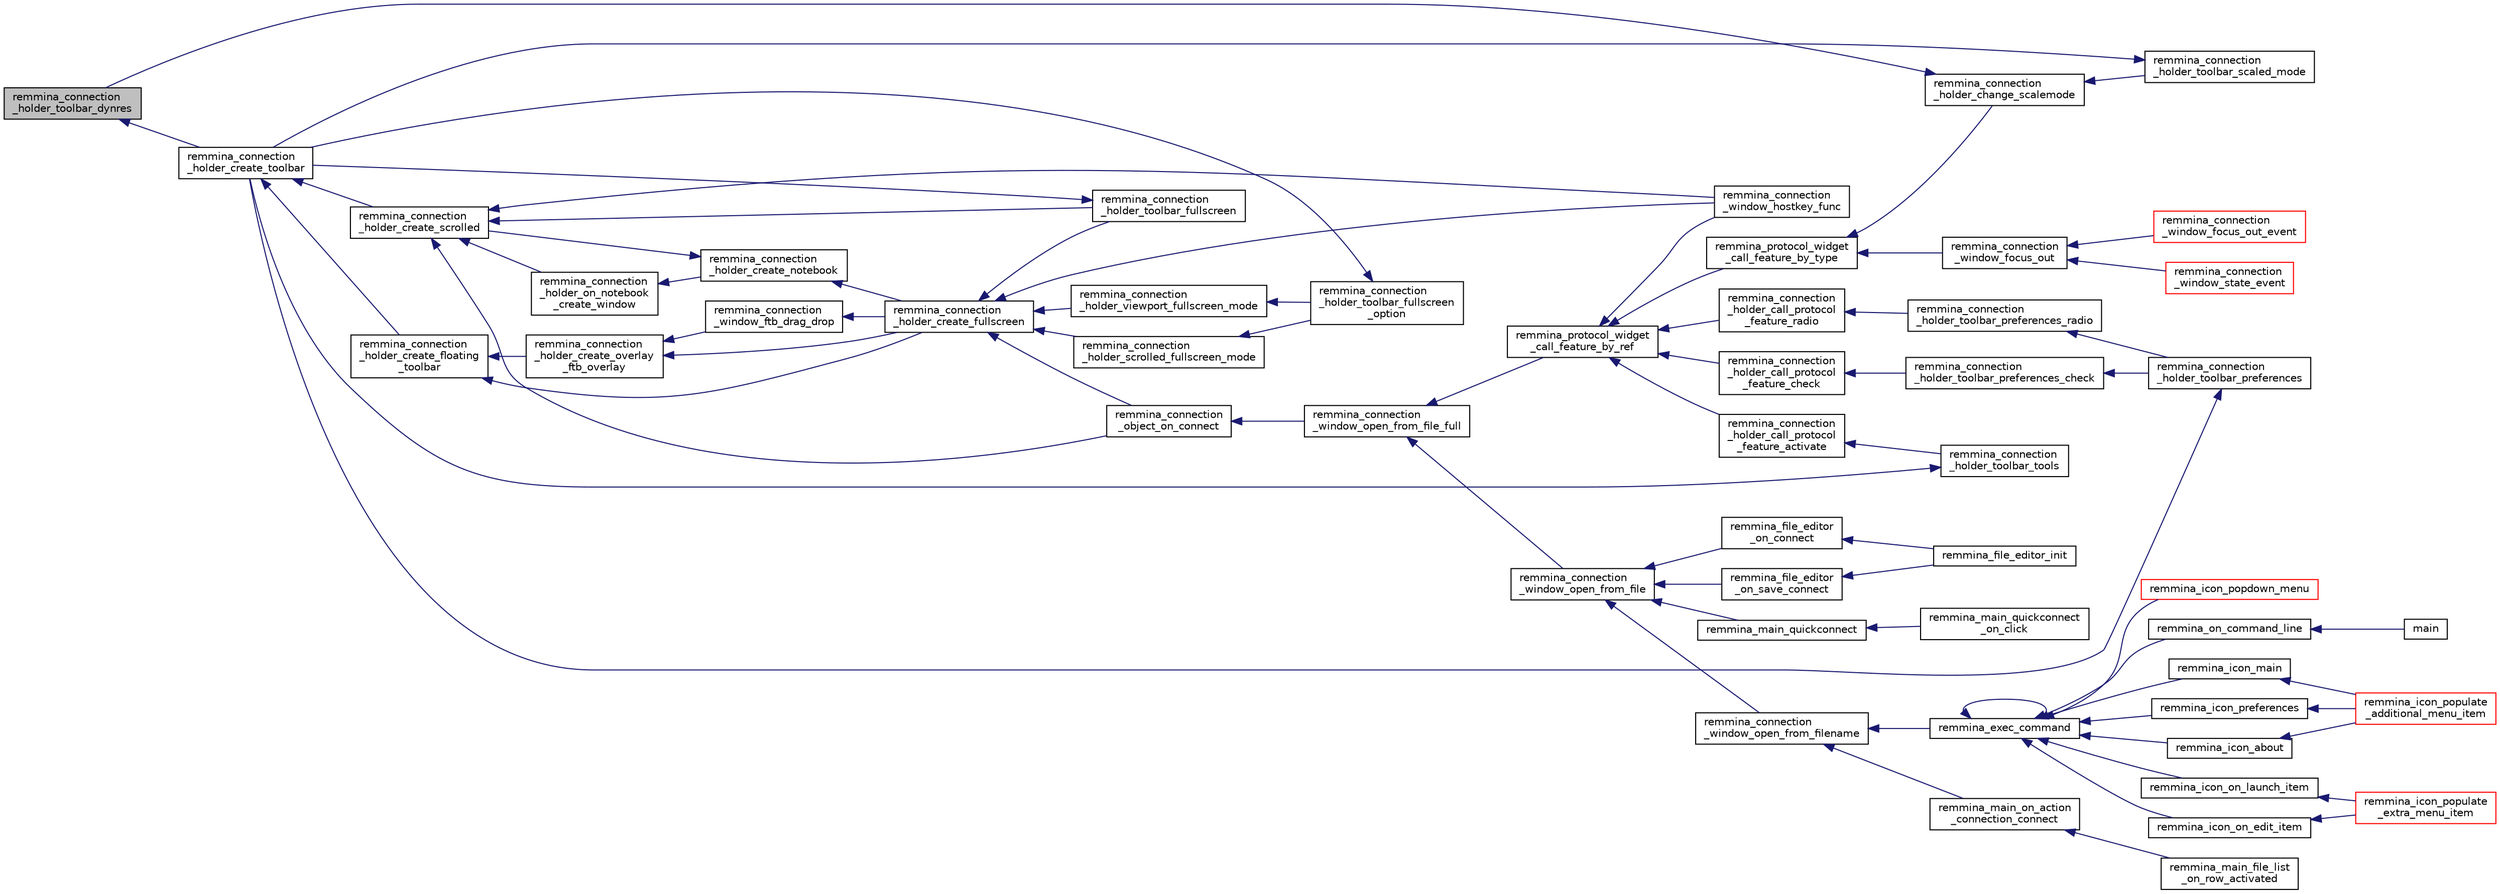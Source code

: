 digraph "remmina_connection_holder_toolbar_dynres"
{
  edge [fontname="Helvetica",fontsize="10",labelfontname="Helvetica",labelfontsize="10"];
  node [fontname="Helvetica",fontsize="10",shape=record];
  rankdir="LR";
  Node6748 [label="remmina_connection\l_holder_toolbar_dynres",height=0.2,width=0.4,color="black", fillcolor="grey75", style="filled", fontcolor="black"];
  Node6748 -> Node6749 [dir="back",color="midnightblue",fontsize="10",style="solid",fontname="Helvetica"];
  Node6749 [label="remmina_connection\l_holder_create_toolbar",height=0.2,width=0.4,color="black", fillcolor="white", style="filled",URL="$remmina__connection__window_8c.html#af8138da72278e9e9000276e08a6fd984"];
  Node6749 -> Node6750 [dir="back",color="midnightblue",fontsize="10",style="solid",fontname="Helvetica"];
  Node6750 [label="remmina_connection\l_holder_create_floating\l_toolbar",height=0.2,width=0.4,color="black", fillcolor="white", style="filled",URL="$remmina__connection__window_8c.html#a967dca6c1876afc3e6bcb763f9709d43"];
  Node6750 -> Node6751 [dir="back",color="midnightblue",fontsize="10",style="solid",fontname="Helvetica"];
  Node6751 [label="remmina_connection\l_holder_create_overlay\l_ftb_overlay",height=0.2,width=0.4,color="black", fillcolor="white", style="filled",URL="$remmina__connection__window_8c.html#ab2edcb806312b3367c70fbb13c383ae0"];
  Node6751 -> Node6752 [dir="back",color="midnightblue",fontsize="10",style="solid",fontname="Helvetica"];
  Node6752 [label="remmina_connection\l_window_ftb_drag_drop",height=0.2,width=0.4,color="black", fillcolor="white", style="filled",URL="$remmina__connection__window_8c.html#a15c9b2bd929f8f2bb64d0bb6fa60f067"];
  Node6752 -> Node6753 [dir="back",color="midnightblue",fontsize="10",style="solid",fontname="Helvetica"];
  Node6753 [label="remmina_connection\l_holder_create_fullscreen",height=0.2,width=0.4,color="black", fillcolor="white", style="filled",URL="$remmina__connection__window_8c.html#ae67ca4d276339723c1ff87fc224eaccf"];
  Node6753 -> Node6754 [dir="back",color="midnightblue",fontsize="10",style="solid",fontname="Helvetica"];
  Node6754 [label="remmina_connection\l_holder_toolbar_fullscreen",height=0.2,width=0.4,color="black", fillcolor="white", style="filled",URL="$remmina__connection__window_8c.html#a02ac20f50f1b7b816bd7208127efdbee"];
  Node6754 -> Node6749 [dir="back",color="midnightblue",fontsize="10",style="solid",fontname="Helvetica"];
  Node6753 -> Node6755 [dir="back",color="midnightblue",fontsize="10",style="solid",fontname="Helvetica"];
  Node6755 [label="remmina_connection\l_holder_viewport_fullscreen_mode",height=0.2,width=0.4,color="black", fillcolor="white", style="filled",URL="$remmina__connection__window_8c.html#a0e99d0ff8c39f2c6de508eee9ef498c5"];
  Node6755 -> Node6756 [dir="back",color="midnightblue",fontsize="10",style="solid",fontname="Helvetica"];
  Node6756 [label="remmina_connection\l_holder_toolbar_fullscreen\l_option",height=0.2,width=0.4,color="black", fillcolor="white", style="filled",URL="$remmina__connection__window_8c.html#a1415cdcbed0e6fe9a7978586bf132207"];
  Node6756 -> Node6749 [dir="back",color="midnightblue",fontsize="10",style="solid",fontname="Helvetica"];
  Node6753 -> Node6757 [dir="back",color="midnightblue",fontsize="10",style="solid",fontname="Helvetica"];
  Node6757 [label="remmina_connection\l_holder_scrolled_fullscreen_mode",height=0.2,width=0.4,color="black", fillcolor="white", style="filled",URL="$remmina__connection__window_8c.html#aa25cae5c0e15e13b817b925e42a044a9"];
  Node6757 -> Node6756 [dir="back",color="midnightblue",fontsize="10",style="solid",fontname="Helvetica"];
  Node6753 -> Node6758 [dir="back",color="midnightblue",fontsize="10",style="solid",fontname="Helvetica"];
  Node6758 [label="remmina_connection\l_window_hostkey_func",height=0.2,width=0.4,color="black", fillcolor="white", style="filled",URL="$remmina__connection__window_8c.html#abef663d930076deb3105f86dabe2a9c3"];
  Node6753 -> Node6759 [dir="back",color="midnightblue",fontsize="10",style="solid",fontname="Helvetica"];
  Node6759 [label="remmina_connection\l_object_on_connect",height=0.2,width=0.4,color="black", fillcolor="white", style="filled",URL="$remmina__connection__window_8c.html#a0ad685a873ecef95ec13caba17e0c22e"];
  Node6759 -> Node6760 [dir="back",color="midnightblue",fontsize="10",style="solid",fontname="Helvetica"];
  Node6760 [label="remmina_connection\l_window_open_from_file_full",height=0.2,width=0.4,color="black", fillcolor="white", style="filled",URL="$remmina__connection__window_8h.html#adbf2b670ca3bae96a99cb0b36021a961"];
  Node6760 -> Node6761 [dir="back",color="midnightblue",fontsize="10",style="solid",fontname="Helvetica"];
  Node6761 [label="remmina_connection\l_window_open_from_file",height=0.2,width=0.4,color="black", fillcolor="white", style="filled",URL="$remmina__connection__window_8h.html#a1c7f722a89609523cc4de079cc82f23c"];
  Node6761 -> Node6762 [dir="back",color="midnightblue",fontsize="10",style="solid",fontname="Helvetica"];
  Node6762 [label="remmina_connection\l_window_open_from_filename",height=0.2,width=0.4,color="black", fillcolor="white", style="filled",URL="$remmina__connection__window_8h.html#ab0ed27ef360efc7d92906cbabf9da5db"];
  Node6762 -> Node6763 [dir="back",color="midnightblue",fontsize="10",style="solid",fontname="Helvetica"];
  Node6763 [label="remmina_exec_command",height=0.2,width=0.4,color="black", fillcolor="white", style="filled",URL="$remmina__exec_8h.html#a424cabdcff647797061e7482049d62a7"];
  Node6763 -> Node6764 [dir="back",color="midnightblue",fontsize="10",style="solid",fontname="Helvetica"];
  Node6764 [label="remmina_on_command_line",height=0.2,width=0.4,color="black", fillcolor="white", style="filled",URL="$remmina_8c.html#aeb286fc5bd52ab5382ab8cb495dc2914"];
  Node6764 -> Node6765 [dir="back",color="midnightblue",fontsize="10",style="solid",fontname="Helvetica"];
  Node6765 [label="main",height=0.2,width=0.4,color="black", fillcolor="white", style="filled",URL="$remmina_8c.html#a0ddf1224851353fc92bfbff6f499fa97"];
  Node6763 -> Node6763 [dir="back",color="midnightblue",fontsize="10",style="solid",fontname="Helvetica"];
  Node6763 -> Node6766 [dir="back",color="midnightblue",fontsize="10",style="solid",fontname="Helvetica"];
  Node6766 [label="remmina_icon_main",height=0.2,width=0.4,color="black", fillcolor="white", style="filled",URL="$remmina__icon_8c.html#a920476110ab6410c8fc8cf734109e497"];
  Node6766 -> Node6767 [dir="back",color="midnightblue",fontsize="10",style="solid",fontname="Helvetica"];
  Node6767 [label="remmina_icon_populate\l_additional_menu_item",height=0.2,width=0.4,color="red", fillcolor="white", style="filled",URL="$remmina__icon_8c.html#a8aaf73ed94cf20dcce1c7be26262cb56"];
  Node6763 -> Node6777 [dir="back",color="midnightblue",fontsize="10",style="solid",fontname="Helvetica"];
  Node6777 [label="remmina_icon_preferences",height=0.2,width=0.4,color="black", fillcolor="white", style="filled",URL="$remmina__icon_8c.html#ad3b0e3d12e4854eae05b1afea19da404"];
  Node6777 -> Node6767 [dir="back",color="midnightblue",fontsize="10",style="solid",fontname="Helvetica"];
  Node6763 -> Node6778 [dir="back",color="midnightblue",fontsize="10",style="solid",fontname="Helvetica"];
  Node6778 [label="remmina_icon_about",height=0.2,width=0.4,color="black", fillcolor="white", style="filled",URL="$remmina__icon_8c.html#a5cdf1958ef01e49889bcee2e90e2cf71"];
  Node6778 -> Node6767 [dir="back",color="midnightblue",fontsize="10",style="solid",fontname="Helvetica"];
  Node6763 -> Node6779 [dir="back",color="midnightblue",fontsize="10",style="solid",fontname="Helvetica"];
  Node6779 [label="remmina_icon_on_launch_item",height=0.2,width=0.4,color="black", fillcolor="white", style="filled",URL="$remmina__icon_8c.html#ad1699688680e12abcfd5c74dd2f76d83"];
  Node6779 -> Node6780 [dir="back",color="midnightblue",fontsize="10",style="solid",fontname="Helvetica"];
  Node6780 [label="remmina_icon_populate\l_extra_menu_item",height=0.2,width=0.4,color="red", fillcolor="white", style="filled",URL="$remmina__icon_8c.html#a2847311861df3a2f1c8bbcd35cf3fd6f"];
  Node6763 -> Node6782 [dir="back",color="midnightblue",fontsize="10",style="solid",fontname="Helvetica"];
  Node6782 [label="remmina_icon_on_edit_item",height=0.2,width=0.4,color="black", fillcolor="white", style="filled",URL="$remmina__icon_8c.html#af8708120906a8dc41a7998ebf9ecd129"];
  Node6782 -> Node6780 [dir="back",color="midnightblue",fontsize="10",style="solid",fontname="Helvetica"];
  Node6763 -> Node6783 [dir="back",color="midnightblue",fontsize="10",style="solid",fontname="Helvetica"];
  Node6783 [label="remmina_icon_popdown_menu",height=0.2,width=0.4,color="red", fillcolor="white", style="filled",URL="$remmina__icon_8c.html#a444be76e3c3a065279c5f9abc7fae833"];
  Node6762 -> Node6784 [dir="back",color="midnightblue",fontsize="10",style="solid",fontname="Helvetica"];
  Node6784 [label="remmina_main_on_action\l_connection_connect",height=0.2,width=0.4,color="black", fillcolor="white", style="filled",URL="$remmina__main_8c.html#ae023d1cb099a4f7bee79f13760566cbf"];
  Node6784 -> Node6785 [dir="back",color="midnightblue",fontsize="10",style="solid",fontname="Helvetica"];
  Node6785 [label="remmina_main_file_list\l_on_row_activated",height=0.2,width=0.4,color="black", fillcolor="white", style="filled",URL="$remmina__main_8c.html#aba1a89a2400c5cc8373c6bd34602ac10"];
  Node6761 -> Node6786 [dir="back",color="midnightblue",fontsize="10",style="solid",fontname="Helvetica"];
  Node6786 [label="remmina_file_editor\l_on_connect",height=0.2,width=0.4,color="black", fillcolor="white", style="filled",URL="$remmina__file__editor_8c.html#a73b8581fd1fd77532b748d91a2951f25"];
  Node6786 -> Node6770 [dir="back",color="midnightblue",fontsize="10",style="solid",fontname="Helvetica"];
  Node6770 [label="remmina_file_editor_init",height=0.2,width=0.4,color="black", fillcolor="white", style="filled",URL="$remmina__file__editor_8c.html#a9afd8d41c66f547320930eb331f3124d"];
  Node6761 -> Node6771 [dir="back",color="midnightblue",fontsize="10",style="solid",fontname="Helvetica"];
  Node6771 [label="remmina_file_editor\l_on_save_connect",height=0.2,width=0.4,color="black", fillcolor="white", style="filled",URL="$remmina__file__editor_8c.html#a57224f3f69f04f398de563b71be6b18e"];
  Node6771 -> Node6770 [dir="back",color="midnightblue",fontsize="10",style="solid",fontname="Helvetica"];
  Node6761 -> Node6787 [dir="back",color="midnightblue",fontsize="10",style="solid",fontname="Helvetica"];
  Node6787 [label="remmina_main_quickconnect",height=0.2,width=0.4,color="black", fillcolor="white", style="filled",URL="$remmina__main_8c.html#a802458852abacebfb16f1f4295806a01"];
  Node6787 -> Node6788 [dir="back",color="midnightblue",fontsize="10",style="solid",fontname="Helvetica"];
  Node6788 [label="remmina_main_quickconnect\l_on_click",height=0.2,width=0.4,color="black", fillcolor="white", style="filled",URL="$remmina__main_8c.html#a210e9e04c7c97cc86412044de31f659d"];
  Node6760 -> Node6789 [dir="back",color="midnightblue",fontsize="10",style="solid",fontname="Helvetica"];
  Node6789 [label="remmina_protocol_widget\l_call_feature_by_ref",height=0.2,width=0.4,color="black", fillcolor="white", style="filled",URL="$remmina__protocol__widget_8h.html#a605b69a9aa4393024369cc5070488692"];
  Node6789 -> Node6790 [dir="back",color="midnightblue",fontsize="10",style="solid",fontname="Helvetica"];
  Node6790 [label="remmina_connection\l_holder_call_protocol\l_feature_radio",height=0.2,width=0.4,color="black", fillcolor="white", style="filled",URL="$remmina__connection__window_8c.html#a86280cb973101817f7410af393bc2f98"];
  Node6790 -> Node6791 [dir="back",color="midnightblue",fontsize="10",style="solid",fontname="Helvetica"];
  Node6791 [label="remmina_connection\l_holder_toolbar_preferences_radio",height=0.2,width=0.4,color="black", fillcolor="white", style="filled",URL="$remmina__connection__window_8c.html#a1ddab4aacc284c606ab237eae9c0b5a9"];
  Node6791 -> Node6792 [dir="back",color="midnightblue",fontsize="10",style="solid",fontname="Helvetica"];
  Node6792 [label="remmina_connection\l_holder_toolbar_preferences",height=0.2,width=0.4,color="black", fillcolor="white", style="filled",URL="$remmina__connection__window_8c.html#a78ec7d6e66d6e6569c1a9a0230c74bc8"];
  Node6792 -> Node6749 [dir="back",color="midnightblue",fontsize="10",style="solid",fontname="Helvetica"];
  Node6789 -> Node6793 [dir="back",color="midnightblue",fontsize="10",style="solid",fontname="Helvetica"];
  Node6793 [label="remmina_connection\l_holder_call_protocol\l_feature_check",height=0.2,width=0.4,color="black", fillcolor="white", style="filled",URL="$remmina__connection__window_8c.html#a8d924ded7fe147df8b5f113e2fb1d6e7"];
  Node6793 -> Node6794 [dir="back",color="midnightblue",fontsize="10",style="solid",fontname="Helvetica"];
  Node6794 [label="remmina_connection\l_holder_toolbar_preferences_check",height=0.2,width=0.4,color="black", fillcolor="white", style="filled",URL="$remmina__connection__window_8c.html#ada0dce340f5f1484c496a2357e8a2c69"];
  Node6794 -> Node6792 [dir="back",color="midnightblue",fontsize="10",style="solid",fontname="Helvetica"];
  Node6789 -> Node6795 [dir="back",color="midnightblue",fontsize="10",style="solid",fontname="Helvetica"];
  Node6795 [label="remmina_connection\l_holder_call_protocol\l_feature_activate",height=0.2,width=0.4,color="black", fillcolor="white", style="filled",URL="$remmina__connection__window_8c.html#a4507b43c6fd10bc68d9512c6b253a552"];
  Node6795 -> Node6796 [dir="back",color="midnightblue",fontsize="10",style="solid",fontname="Helvetica"];
  Node6796 [label="remmina_connection\l_holder_toolbar_tools",height=0.2,width=0.4,color="black", fillcolor="white", style="filled",URL="$remmina__connection__window_8c.html#a51cc0b2274049920f67c71047bd76213"];
  Node6796 -> Node6749 [dir="back",color="midnightblue",fontsize="10",style="solid",fontname="Helvetica"];
  Node6789 -> Node6758 [dir="back",color="midnightblue",fontsize="10",style="solid",fontname="Helvetica"];
  Node6789 -> Node6797 [dir="back",color="midnightblue",fontsize="10",style="solid",fontname="Helvetica"];
  Node6797 [label="remmina_protocol_widget\l_call_feature_by_type",height=0.2,width=0.4,color="black", fillcolor="white", style="filled",URL="$remmina__protocol__widget_8h.html#a6a630e96e5b914d60d678ae8eaad4cd9"];
  Node6797 -> Node6798 [dir="back",color="midnightblue",fontsize="10",style="solid",fontname="Helvetica"];
  Node6798 [label="remmina_connection\l_holder_change_scalemode",height=0.2,width=0.4,color="black", fillcolor="white", style="filled",URL="$remmina__connection__window_8c.html#a5565ebedf82eb9f2d54b7f447b4c930e"];
  Node6798 -> Node6748 [dir="back",color="midnightblue",fontsize="10",style="solid",fontname="Helvetica"];
  Node6798 -> Node6799 [dir="back",color="midnightblue",fontsize="10",style="solid",fontname="Helvetica"];
  Node6799 [label="remmina_connection\l_holder_toolbar_scaled_mode",height=0.2,width=0.4,color="black", fillcolor="white", style="filled",URL="$remmina__connection__window_8c.html#ad6136dd7c0867a5a5f1c0b0645632ee4"];
  Node6799 -> Node6749 [dir="back",color="midnightblue",fontsize="10",style="solid",fontname="Helvetica"];
  Node6797 -> Node6800 [dir="back",color="midnightblue",fontsize="10",style="solid",fontname="Helvetica"];
  Node6800 [label="remmina_connection\l_window_focus_out",height=0.2,width=0.4,color="black", fillcolor="white", style="filled",URL="$remmina__connection__window_8c.html#a8c242e0a7ee57ed79099c330d696b43f"];
  Node6800 -> Node6801 [dir="back",color="midnightblue",fontsize="10",style="solid",fontname="Helvetica"];
  Node6801 [label="remmina_connection\l_window_focus_out_event",height=0.2,width=0.4,color="red", fillcolor="white", style="filled",URL="$remmina__connection__window_8c.html#a539828a1dd435bee083d82136691176c"];
  Node6800 -> Node6806 [dir="back",color="midnightblue",fontsize="10",style="solid",fontname="Helvetica"];
  Node6806 [label="remmina_connection\l_window_state_event",height=0.2,width=0.4,color="red", fillcolor="white", style="filled",URL="$remmina__connection__window_8c.html#a174d5b1e983a96c98aae2e8078f462bd"];
  Node6751 -> Node6753 [dir="back",color="midnightblue",fontsize="10",style="solid",fontname="Helvetica"];
  Node6750 -> Node6753 [dir="back",color="midnightblue",fontsize="10",style="solid",fontname="Helvetica"];
  Node6749 -> Node6803 [dir="back",color="midnightblue",fontsize="10",style="solid",fontname="Helvetica"];
  Node6803 [label="remmina_connection\l_holder_create_scrolled",height=0.2,width=0.4,color="black", fillcolor="white", style="filled",URL="$remmina__connection__window_8c.html#a57b3656c37df65d276ddd50a16906dc7"];
  Node6803 -> Node6754 [dir="back",color="midnightblue",fontsize="10",style="solid",fontname="Helvetica"];
  Node6803 -> Node6804 [dir="back",color="midnightblue",fontsize="10",style="solid",fontname="Helvetica"];
  Node6804 [label="remmina_connection\l_holder_on_notebook\l_create_window",height=0.2,width=0.4,color="black", fillcolor="white", style="filled",URL="$remmina__connection__window_8c.html#a2f5fc595c1aad851962aa58e2009bcce"];
  Node6804 -> Node6805 [dir="back",color="midnightblue",fontsize="10",style="solid",fontname="Helvetica"];
  Node6805 [label="remmina_connection\l_holder_create_notebook",height=0.2,width=0.4,color="black", fillcolor="white", style="filled",URL="$remmina__connection__window_8c.html#ae616dc409c5775dc73d9a83c1f081705"];
  Node6805 -> Node6803 [dir="back",color="midnightblue",fontsize="10",style="solid",fontname="Helvetica"];
  Node6805 -> Node6753 [dir="back",color="midnightblue",fontsize="10",style="solid",fontname="Helvetica"];
  Node6803 -> Node6758 [dir="back",color="midnightblue",fontsize="10",style="solid",fontname="Helvetica"];
  Node6803 -> Node6759 [dir="back",color="midnightblue",fontsize="10",style="solid",fontname="Helvetica"];
}
